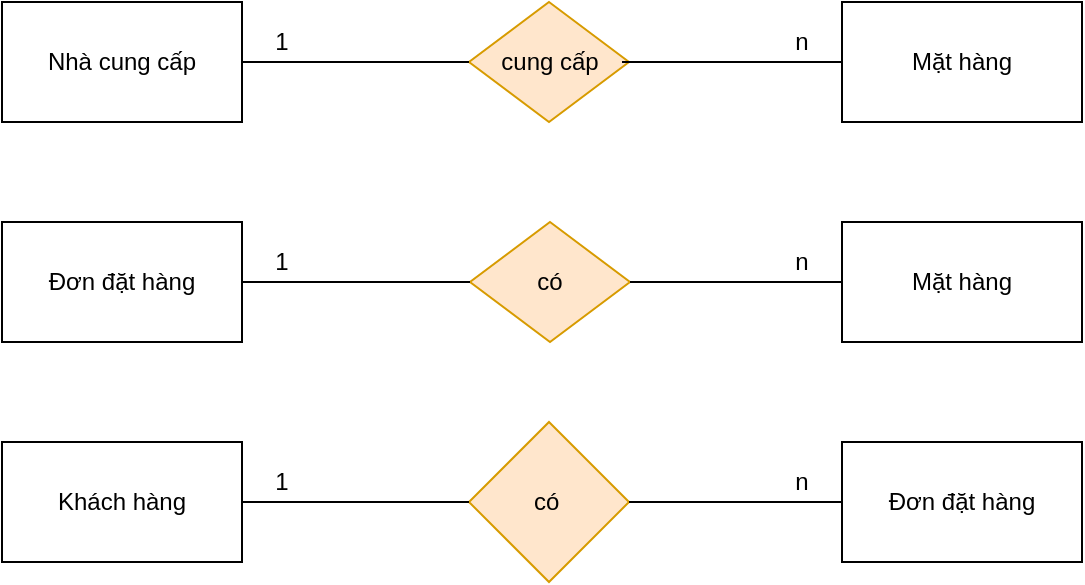 <mxfile version="14.8.3" type="github"><diagram id="eBRMuLdfGXndLiuH-zVj" name="Page-1"><mxGraphModel dx="782" dy="478" grid="1" gridSize="10" guides="1" tooltips="1" connect="1" arrows="1" fold="1" page="1" pageScale="1" pageWidth="827" pageHeight="1169" math="0" shadow="0"><root><mxCell id="0"/><mxCell id="1" parent="0"/><mxCell id="KhWcOAY6NM7KebXBQvyw-1" value="Nhà cung cấp" style="rounded=0;whiteSpace=wrap;html=1;" vertex="1" parent="1"><mxGeometry x="140" y="180" width="120" height="60" as="geometry"/></mxCell><mxCell id="KhWcOAY6NM7KebXBQvyw-2" value="Mặt hàng" style="rounded=0;whiteSpace=wrap;html=1;" vertex="1" parent="1"><mxGeometry x="560" y="180" width="120" height="60" as="geometry"/></mxCell><mxCell id="KhWcOAY6NM7KebXBQvyw-5" value="Đơn đặt hàng" style="rounded=0;whiteSpace=wrap;html=1;" vertex="1" parent="1"><mxGeometry x="560" y="400" width="120" height="60" as="geometry"/></mxCell><mxCell id="KhWcOAY6NM7KebXBQvyw-6" value="Khách hàng" style="rounded=0;whiteSpace=wrap;html=1;" vertex="1" parent="1"><mxGeometry x="140" y="400" width="120" height="60" as="geometry"/></mxCell><mxCell id="KhWcOAY6NM7KebXBQvyw-7" value="Đơn đặt hàng" style="rounded=0;whiteSpace=wrap;html=1;" vertex="1" parent="1"><mxGeometry x="140" y="290" width="120" height="60" as="geometry"/></mxCell><mxCell id="KhWcOAY6NM7KebXBQvyw-8" value="Mặt hàng" style="rounded=0;whiteSpace=wrap;html=1;" vertex="1" parent="1"><mxGeometry x="560" y="290" width="120" height="60" as="geometry"/></mxCell><mxCell id="KhWcOAY6NM7KebXBQvyw-9" value="cung cấp" style="rhombus;whiteSpace=wrap;html=1;fillColor=#ffe6cc;strokeColor=#d79b00;" vertex="1" parent="1"><mxGeometry x="373.5" y="180" width="80" height="60" as="geometry"/></mxCell><mxCell id="KhWcOAY6NM7KebXBQvyw-10" value="" style="endArrow=none;html=1;exitX=1;exitY=0.5;exitDx=0;exitDy=0;entryX=0;entryY=0.5;entryDx=0;entryDy=0;" edge="1" parent="1" source="KhWcOAY6NM7KebXBQvyw-1" target="KhWcOAY6NM7KebXBQvyw-9"><mxGeometry width="50" height="50" relative="1" as="geometry"><mxPoint x="380" y="270" as="sourcePoint"/><mxPoint x="430" y="220" as="targetPoint"/></mxGeometry></mxCell><mxCell id="KhWcOAY6NM7KebXBQvyw-11" value="" style="endArrow=none;html=1;entryX=0;entryY=0.5;entryDx=0;entryDy=0;" edge="1" parent="1" target="KhWcOAY6NM7KebXBQvyw-2"><mxGeometry width="50" height="50" relative="1" as="geometry"><mxPoint x="450" y="210" as="sourcePoint"/><mxPoint x="383.5" y="220" as="targetPoint"/></mxGeometry></mxCell><mxCell id="KhWcOAY6NM7KebXBQvyw-12" value="có" style="rhombus;whiteSpace=wrap;html=1;fillColor=#ffe6cc;strokeColor=#d79b00;" vertex="1" parent="1"><mxGeometry x="374" y="290" width="80" height="60" as="geometry"/></mxCell><mxCell id="KhWcOAY6NM7KebXBQvyw-13" value="có&amp;nbsp;" style="rhombus;whiteSpace=wrap;html=1;fillColor=#ffe6cc;strokeColor=#d79b00;" vertex="1" parent="1"><mxGeometry x="373.5" y="390" width="80" height="80" as="geometry"/></mxCell><mxCell id="KhWcOAY6NM7KebXBQvyw-14" value="" style="endArrow=none;html=1;exitX=1;exitY=0.5;exitDx=0;exitDy=0;entryX=0;entryY=0.5;entryDx=0;entryDy=0;" edge="1" parent="1" source="KhWcOAY6NM7KebXBQvyw-7" target="KhWcOAY6NM7KebXBQvyw-12"><mxGeometry width="50" height="50" relative="1" as="geometry"><mxPoint x="380" y="270" as="sourcePoint"/><mxPoint x="430" y="220" as="targetPoint"/></mxGeometry></mxCell><mxCell id="KhWcOAY6NM7KebXBQvyw-15" value="" style="endArrow=none;html=1;exitX=1;exitY=0.5;exitDx=0;exitDy=0;entryX=0;entryY=0.5;entryDx=0;entryDy=0;" edge="1" parent="1" source="KhWcOAY6NM7KebXBQvyw-12" target="KhWcOAY6NM7KebXBQvyw-8"><mxGeometry width="50" height="50" relative="1" as="geometry"><mxPoint x="270" y="330" as="sourcePoint"/><mxPoint x="384" y="330" as="targetPoint"/></mxGeometry></mxCell><mxCell id="KhWcOAY6NM7KebXBQvyw-16" value="" style="endArrow=none;html=1;exitX=1;exitY=0.5;exitDx=0;exitDy=0;entryX=0;entryY=0.5;entryDx=0;entryDy=0;" edge="1" parent="1" source="KhWcOAY6NM7KebXBQvyw-6" target="KhWcOAY6NM7KebXBQvyw-13"><mxGeometry width="50" height="50" relative="1" as="geometry"><mxPoint x="280" y="340" as="sourcePoint"/><mxPoint x="394" y="340" as="targetPoint"/></mxGeometry></mxCell><mxCell id="KhWcOAY6NM7KebXBQvyw-17" value="" style="endArrow=none;html=1;exitX=1;exitY=0.5;exitDx=0;exitDy=0;entryX=0;entryY=0.5;entryDx=0;entryDy=0;" edge="1" parent="1" source="KhWcOAY6NM7KebXBQvyw-13" target="KhWcOAY6NM7KebXBQvyw-5"><mxGeometry width="50" height="50" relative="1" as="geometry"><mxPoint x="290" y="350" as="sourcePoint"/><mxPoint x="404" y="350" as="targetPoint"/></mxGeometry></mxCell><mxCell id="KhWcOAY6NM7KebXBQvyw-18" value="1" style="text;html=1;strokeColor=none;fillColor=none;align=center;verticalAlign=middle;whiteSpace=wrap;rounded=0;" vertex="1" parent="1"><mxGeometry x="260" y="190" width="40" height="20" as="geometry"/></mxCell><mxCell id="KhWcOAY6NM7KebXBQvyw-19" value="n" style="text;html=1;strokeColor=none;fillColor=none;align=center;verticalAlign=middle;whiteSpace=wrap;rounded=0;" vertex="1" parent="1"><mxGeometry x="520" y="190" width="40" height="20" as="geometry"/></mxCell><mxCell id="KhWcOAY6NM7KebXBQvyw-20" value="1" style="text;html=1;strokeColor=none;fillColor=none;align=center;verticalAlign=middle;whiteSpace=wrap;rounded=0;" vertex="1" parent="1"><mxGeometry x="260" y="300" width="40" height="20" as="geometry"/></mxCell><mxCell id="KhWcOAY6NM7KebXBQvyw-21" value="n" style="text;html=1;strokeColor=none;fillColor=none;align=center;verticalAlign=middle;whiteSpace=wrap;rounded=0;" vertex="1" parent="1"><mxGeometry x="520" y="300" width="40" height="20" as="geometry"/></mxCell><mxCell id="KhWcOAY6NM7KebXBQvyw-22" value="1" style="text;html=1;strokeColor=none;fillColor=none;align=center;verticalAlign=middle;whiteSpace=wrap;rounded=0;" vertex="1" parent="1"><mxGeometry x="260" y="410" width="40" height="20" as="geometry"/></mxCell><mxCell id="KhWcOAY6NM7KebXBQvyw-23" value="n" style="text;html=1;strokeColor=none;fillColor=none;align=center;verticalAlign=middle;whiteSpace=wrap;rounded=0;" vertex="1" parent="1"><mxGeometry x="520" y="410" width="40" height="20" as="geometry"/></mxCell></root></mxGraphModel></diagram></mxfile>